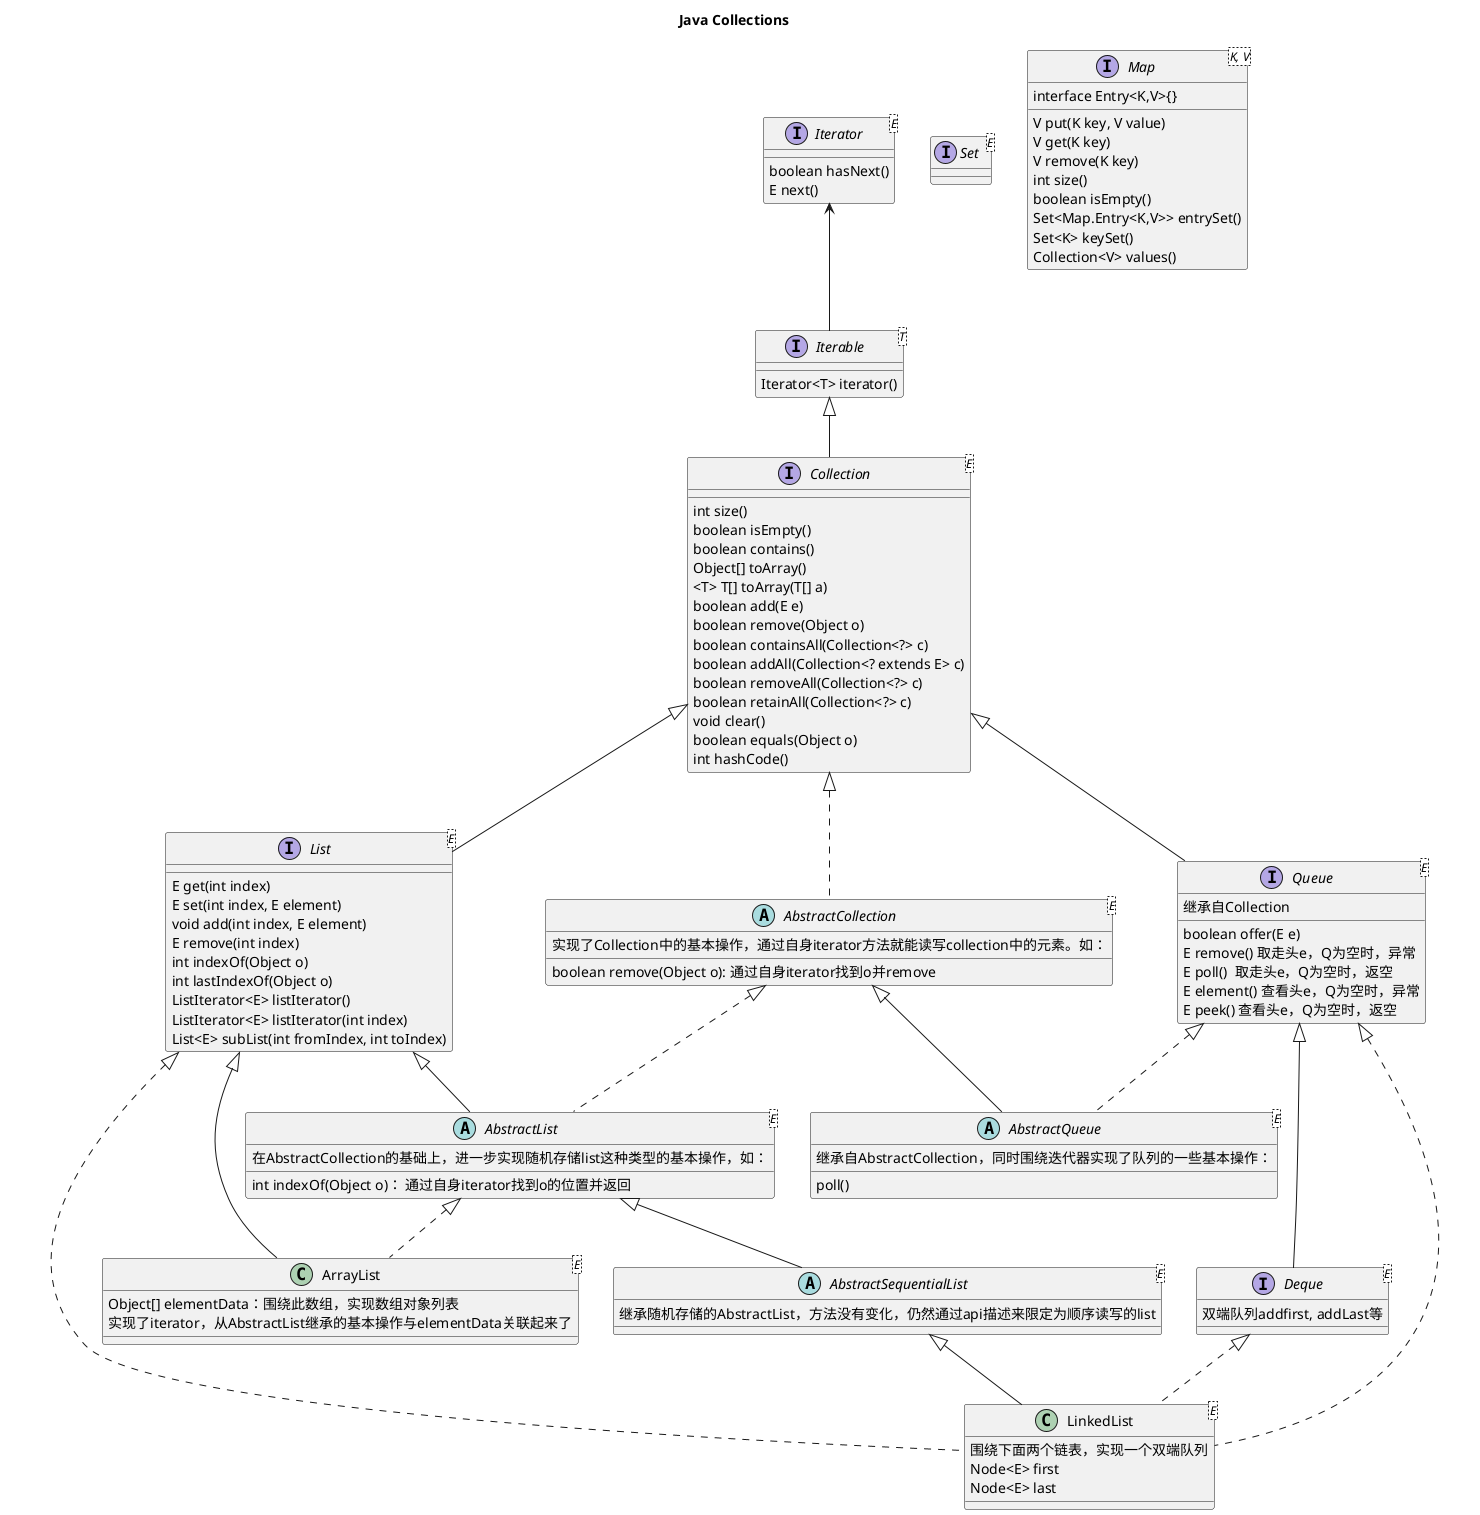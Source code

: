 @startuml
title Java Collections 
interface Iterator<E> {
    boolean hasNext()
    E next()
}
interface Iterable<T> {
    Iterator<T> iterator()
}

interface Collection<E> {
    int size()
    boolean isEmpty()
    boolean contains()
    Object[] toArray()
    <T> T[] toArray(T[] a)
    boolean add(E e)
    boolean remove(Object o)
    boolean containsAll(Collection<?> c)
    boolean addAll(Collection<? extends E> c)
    boolean removeAll(Collection<?> c)
    boolean retainAll(Collection<?> c)
    void clear()
    boolean equals(Object o)
    int hashCode()
}

interface List<E>{
    E get(int index)
    E set(int index, E element)
    void add(int index, E element)
    E remove(int index)
    int indexOf(Object o)
    int lastIndexOf(Object o)
    ListIterator<E> listIterator()
    ListIterator<E> listIterator(int index)
    List<E> subList(int fromIndex, int toIndex)
}


interface Set<E> {
    
}

abstract class AbstractCollection<E> {
    实现了Collection中的基本操作，通过自身iterator方法就能读写collection中的元素。如：
    boolean remove(Object o): 通过自身iterator找到o并remove

}

abstract class AbstractList<E> {
    在AbstractCollection的基础上，进一步实现随机存储list这种类型的基本操作，如：
    int indexOf(Object o)： 通过自身iterator找到o的位置并返回
} 

class ArrayList<E>  {
    Object[] elementData：围绕此数组，实现数组对象列表
    实现了iterator，从AbstractList继承的基本操作与elementData关联起来了
}

interface Queue<E> {
    继承自Collection
    boolean offer(E e)
    E remove() 取走头e，Q为空时，异常
    E poll()  取走头e，Q为空时，返空
    E element() 查看头e，Q为空时，异常
    E peek() 查看头e，Q为空时，返空

}
Collection <|-- Queue
interface Deque<E> {
    双端队列addfirst, addLast等
}
abstract class AbstractSequentialList<E>  {
    继承随机存储的AbstractList，方法没有变化，仍然通过api描述来限定为顺序读写的list
}

class LinkedList<E> {
    围绕下面两个链表，实现一个双端队列
    Node<E> first
    Node<E> last
}

Iterator <-- Iterable
Iterable <|-- Collection
Collection <|-- List
Collection <|.. AbstractCollection
AbstractCollection <|.. AbstractList
List <|-- AbstractList
AbstractList <|.. ArrayList
List <|-- ArrayList


List <|.. LinkedList
Queue <|-- Deque
Deque <|.. LinkedList
Queue <|.. LinkedList
AbstractList <|-- AbstractSequentialList
AbstractSequentialList <|-- LinkedList


interface Map<K, V>{
    interface Entry<K,V>{}
    V put(K key, V value)
    V get(K key)
    V remove(K key)
    int size()
    boolean isEmpty()
    Set<Map.Entry<K,V>> entrySet()
    Set<K> keySet()
    Collection<V> values()
}
abstract class AbstractQueue<E> {
    继承自AbstractCollection，同时围绕迭代器实现了队列的一些基本操作：
    poll()
}

AbstractCollection <|--  AbstractQueue
Queue  <|.. AbstractQueue

@enduml

